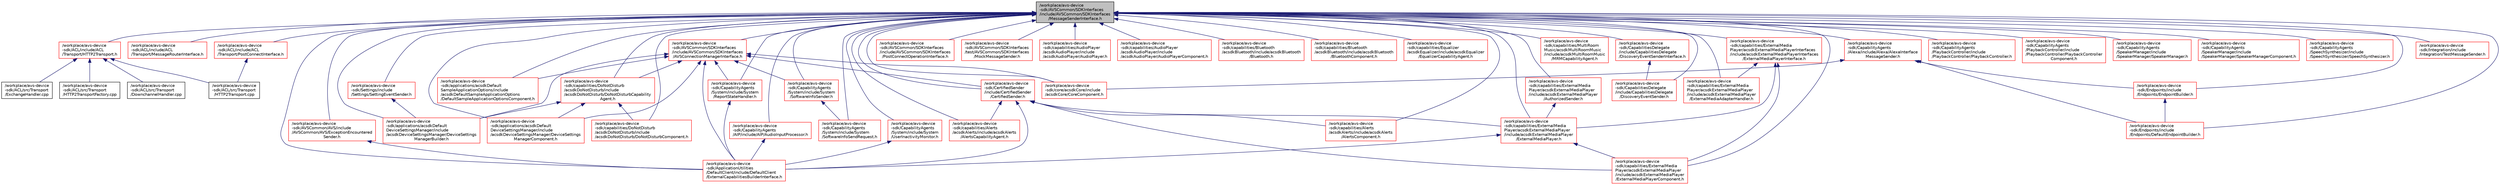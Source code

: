 digraph "/workplace/avs-device-sdk/AVSCommon/SDKInterfaces/include/AVSCommon/SDKInterfaces/MessageSenderInterface.h"
{
  edge [fontname="Helvetica",fontsize="10",labelfontname="Helvetica",labelfontsize="10"];
  node [fontname="Helvetica",fontsize="10",shape=record];
  Node16 [label="/workplace/avs-device\l-sdk/AVSCommon/SDKInterfaces\l/include/AVSCommon/SDKInterfaces\l/MessageSenderInterface.h",height=0.2,width=0.4,color="black", fillcolor="grey75", style="filled", fontcolor="black"];
  Node16 -> Node17 [dir="back",color="midnightblue",fontsize="10",style="solid",fontname="Helvetica"];
  Node17 [label="/workplace/avs-device\l-sdk/ACL/include/ACL\l/Transport/HTTP2Transport.h",height=0.2,width=0.4,color="red", fillcolor="white", style="filled",URL="$_h_t_t_p2_transport_8h.html"];
  Node17 -> Node18 [dir="back",color="midnightblue",fontsize="10",style="solid",fontname="Helvetica"];
  Node18 [label="/workplace/avs-device\l-sdk/ACL/src/Transport\l/DownchannelHandler.cpp",height=0.2,width=0.4,color="black", fillcolor="white", style="filled",URL="$_downchannel_handler_8cpp.html"];
  Node17 -> Node19 [dir="back",color="midnightblue",fontsize="10",style="solid",fontname="Helvetica"];
  Node19 [label="/workplace/avs-device\l-sdk/ACL/src/Transport\l/ExchangeHandler.cpp",height=0.2,width=0.4,color="black", fillcolor="white", style="filled",URL="$_exchange_handler_8cpp.html"];
  Node17 -> Node20 [dir="back",color="midnightblue",fontsize="10",style="solid",fontname="Helvetica"];
  Node20 [label="/workplace/avs-device\l-sdk/ACL/src/Transport\l/HTTP2Transport.cpp",height=0.2,width=0.4,color="black", fillcolor="white", style="filled",URL="$_h_t_t_p2_transport_8cpp.html"];
  Node17 -> Node21 [dir="back",color="midnightblue",fontsize="10",style="solid",fontname="Helvetica"];
  Node21 [label="/workplace/avs-device\l-sdk/ACL/src/Transport\l/HTTP2TransportFactory.cpp",height=0.2,width=0.4,color="black", fillcolor="white", style="filled",URL="$_h_t_t_p2_transport_factory_8cpp.html"];
  Node16 -> Node25 [dir="back",color="midnightblue",fontsize="10",style="solid",fontname="Helvetica"];
  Node25 [label="/workplace/avs-device\l-sdk/ACL/include/ACL\l/Transport/MessageRouterInterface.h",height=0.2,width=0.4,color="red", fillcolor="white", style="filled",URL="$_message_router_interface_8h.html"];
  Node16 -> Node74 [dir="back",color="midnightblue",fontsize="10",style="solid",fontname="Helvetica"];
  Node74 [label="/workplace/avs-device\l-sdk/ACL/include/ACL\l/Transport/PostConnectInterface.h",height=0.2,width=0.4,color="red", fillcolor="white", style="filled",URL="$_post_connect_interface_8h.html"];
  Node74 -> Node20 [dir="back",color="midnightblue",fontsize="10",style="solid",fontname="Helvetica"];
  Node16 -> Node85 [dir="back",color="midnightblue",fontsize="10",style="solid",fontname="Helvetica"];
  Node85 [label="/workplace/avs-device\l-sdk/applications/acsdkDefault\lDeviceSettingsManager/include\l/acsdkDeviceSettingsManager/DeviceSettings\lManagerBuilder.h",height=0.2,width=0.4,color="red", fillcolor="white", style="filled",URL="$_device_settings_manager_builder_8h.html"];
  Node16 -> Node88 [dir="back",color="midnightblue",fontsize="10",style="solid",fontname="Helvetica"];
  Node88 [label="/workplace/avs-device\l-sdk/applications/acsdkDefault\lDeviceSettingsManager/include\l/acsdkDeviceSettingsManager/DeviceSettings\lManagerComponent.h",height=0.2,width=0.4,color="red", fillcolor="white", style="filled",URL="$_device_settings_manager_component_8h.html"];
  Node16 -> Node89 [dir="back",color="midnightblue",fontsize="10",style="solid",fontname="Helvetica"];
  Node89 [label="/workplace/avs-device\l-sdk/applications/acsdkDefault\lSampleApplicationOptions/include\l/acsdkDefaultSampleApplicationOptions\l/DefaultSampleApplicationOptionsComponent.h",height=0.2,width=0.4,color="red", fillcolor="white", style="filled",URL="$_default_sample_application_options_component_8h.html"];
  Node16 -> Node92 [dir="back",color="midnightblue",fontsize="10",style="solid",fontname="Helvetica"];
  Node92 [label="/workplace/avs-device\l-sdk/ApplicationUtilities\l/DefaultClient/include/DefaultClient\l/ExternalCapabilitiesBuilderInterface.h",height=0.2,width=0.4,color="red", fillcolor="white", style="filled",URL="$_external_capabilities_builder_interface_8h.html"];
  Node16 -> Node95 [dir="back",color="midnightblue",fontsize="10",style="solid",fontname="Helvetica"];
  Node95 [label="/workplace/avs-device\l-sdk/AVSCommon/AVS/include\l/AVSCommon/AVS/ExceptionEncountered\lSender.h",height=0.2,width=0.4,color="red", fillcolor="white", style="filled",URL="$_exception_encountered_sender_8h.html"];
  Node95 -> Node92 [dir="back",color="midnightblue",fontsize="10",style="solid",fontname="Helvetica"];
  Node16 -> Node99 [dir="back",color="midnightblue",fontsize="10",style="solid",fontname="Helvetica"];
  Node99 [label="/workplace/avs-device\l-sdk/AVSCommon/SDKInterfaces\l/include/AVSCommon/SDKInterfaces\l/AVSConnectionManagerInterface.h",height=0.2,width=0.4,color="red", fillcolor="white", style="filled",URL="$_a_v_s_connection_manager_interface_8h.html"];
  Node99 -> Node85 [dir="back",color="midnightblue",fontsize="10",style="solid",fontname="Helvetica"];
  Node99 -> Node88 [dir="back",color="midnightblue",fontsize="10",style="solid",fontname="Helvetica"];
  Node99 -> Node89 [dir="back",color="midnightblue",fontsize="10",style="solid",fontname="Helvetica"];
  Node99 -> Node92 [dir="back",color="midnightblue",fontsize="10",style="solid",fontname="Helvetica"];
  Node99 -> Node121 [dir="back",color="midnightblue",fontsize="10",style="solid",fontname="Helvetica"];
  Node121 [label="/workplace/avs-device\l-sdk/capabilities/DoNotDisturb\l/acsdkDoNotDisturb/include\l/acsdkDoNotDisturb/DoNotDisturbCapability\lAgent.h",height=0.2,width=0.4,color="red", fillcolor="white", style="filled",URL="$_do_not_disturb_capability_agent_8h.html"];
  Node121 -> Node85 [dir="back",color="midnightblue",fontsize="10",style="solid",fontname="Helvetica"];
  Node121 -> Node88 [dir="back",color="midnightblue",fontsize="10",style="solid",fontname="Helvetica"];
  Node121 -> Node122 [dir="back",color="midnightblue",fontsize="10",style="solid",fontname="Helvetica"];
  Node122 [label="/workplace/avs-device\l-sdk/capabilities/DoNotDisturb\l/acsdkDoNotDisturb/include\l/acsdkDoNotDisturb/DoNotDisturbComponent.h",height=0.2,width=0.4,color="red", fillcolor="white", style="filled",URL="$_do_not_disturb_component_8h.html"];
  Node99 -> Node127 [dir="back",color="midnightblue",fontsize="10",style="solid",fontname="Helvetica"];
  Node127 [label="/workplace/avs-device\l-sdk/CapabilityAgents\l/System/include/System\l/ReportStateHandler.h",height=0.2,width=0.4,color="red", fillcolor="white", style="filled",URL="$_report_state_handler_8h.html"];
  Node127 -> Node92 [dir="back",color="midnightblue",fontsize="10",style="solid",fontname="Helvetica"];
  Node99 -> Node31 [dir="back",color="midnightblue",fontsize="10",style="solid",fontname="Helvetica"];
  Node31 [label="/workplace/avs-device\l-sdk/CapabilityAgents\l/System/include/System\l/SoftwareInfoSender.h",height=0.2,width=0.4,color="red", fillcolor="white", style="filled",URL="$_software_info_sender_8h.html"];
  Node31 -> Node47 [dir="back",color="midnightblue",fontsize="10",style="solid",fontname="Helvetica"];
  Node47 [label="/workplace/avs-device\l-sdk/CapabilityAgents\l/System/include/System\l/SoftwareInfoSendRequest.h",height=0.2,width=0.4,color="red", fillcolor="white", style="filled",URL="$_software_info_send_request_8h.html"];
  Node99 -> Node129 [dir="back",color="midnightblue",fontsize="10",style="solid",fontname="Helvetica"];
  Node129 [label="/workplace/avs-device\l-sdk/CertifiedSender\l/include/CertifiedSender\l/CertifiedSender.h",height=0.2,width=0.4,color="red", fillcolor="white", style="filled",URL="$_certified_sender_8h.html"];
  Node129 -> Node92 [dir="back",color="midnightblue",fontsize="10",style="solid",fontname="Helvetica"];
  Node129 -> Node130 [dir="back",color="midnightblue",fontsize="10",style="solid",fontname="Helvetica"];
  Node130 [label="/workplace/avs-device\l-sdk/capabilities/Alerts\l/acsdkAlerts/include/acsdkAlerts\l/AlertsCapabilityAgent.h",height=0.2,width=0.4,color="red", fillcolor="white", style="filled",URL="$_alerts_capability_agent_8h.html"];
  Node129 -> Node133 [dir="back",color="midnightblue",fontsize="10",style="solid",fontname="Helvetica"];
  Node133 [label="/workplace/avs-device\l-sdk/capabilities/Alerts\l/acsdkAlerts/include/acsdkAlerts\l/AlertsComponent.h",height=0.2,width=0.4,color="red", fillcolor="white", style="filled",URL="$_alerts_component_8h.html"];
  Node129 -> Node134 [dir="back",color="midnightblue",fontsize="10",style="solid",fontname="Helvetica"];
  Node134 [label="/workplace/avs-device\l-sdk/capabilities/ExternalMedia\lPlayer/acsdkExternalMediaPlayer\l/include/acsdkExternalMediaPlayer\l/ExternalMediaPlayer.h",height=0.2,width=0.4,color="red", fillcolor="white", style="filled",URL="$_external_media_player_8h.html"];
  Node134 -> Node92 [dir="back",color="midnightblue",fontsize="10",style="solid",fontname="Helvetica"];
  Node134 -> Node135 [dir="back",color="midnightblue",fontsize="10",style="solid",fontname="Helvetica"];
  Node135 [label="/workplace/avs-device\l-sdk/capabilities/ExternalMedia\lPlayer/acsdkExternalMediaPlayer\l/include/acsdkExternalMediaPlayer\l/ExternalMediaPlayerComponent.h",height=0.2,width=0.4,color="red", fillcolor="white", style="filled",URL="$_external_media_player_component_8h.html"];
  Node129 -> Node135 [dir="back",color="midnightblue",fontsize="10",style="solid",fontname="Helvetica"];
  Node99 -> Node140 [dir="back",color="midnightblue",fontsize="10",style="solid",fontname="Helvetica"];
  Node140 [label="/workplace/avs-device\l-sdk/core/acsdkCore/include\l/acsdkCore/CoreComponent.h",height=0.2,width=0.4,color="red", fillcolor="white", style="filled",URL="$_core_component_8h.html"];
  Node16 -> Node161 [dir="back",color="midnightblue",fontsize="10",style="solid",fontname="Helvetica"];
  Node161 [label="/workplace/avs-device\l-sdk/AVSCommon/SDKInterfaces\l/include/AVSCommon/SDKInterfaces\l/PostConnectOperationInterface.h",height=0.2,width=0.4,color="red", fillcolor="white", style="filled",URL="$_post_connect_operation_interface_8h.html"];
  Node16 -> Node191 [dir="back",color="midnightblue",fontsize="10",style="solid",fontname="Helvetica"];
  Node191 [label="/workplace/avs-device\l-sdk/AVSCommon/SDKInterfaces\l/test/AVSCommon/SDKInterfaces\l/MockMessageSender.h",height=0.2,width=0.4,color="red", fillcolor="white", style="filled",URL="$_mock_message_sender_8h.html"];
  Node16 -> Node130 [dir="back",color="midnightblue",fontsize="10",style="solid",fontname="Helvetica"];
  Node16 -> Node133 [dir="back",color="midnightblue",fontsize="10",style="solid",fontname="Helvetica"];
  Node16 -> Node199 [dir="back",color="midnightblue",fontsize="10",style="solid",fontname="Helvetica"];
  Node199 [label="/workplace/avs-device\l-sdk/capabilities/AudioPlayer\l/acsdkAudioPlayer/include\l/acsdkAudioPlayer/AudioPlayer.h",height=0.2,width=0.4,color="red", fillcolor="white", style="filled",URL="$_audio_player_8h.html"];
  Node16 -> Node202 [dir="back",color="midnightblue",fontsize="10",style="solid",fontname="Helvetica"];
  Node202 [label="/workplace/avs-device\l-sdk/capabilities/AudioPlayer\l/acsdkAudioPlayer/include\l/acsdkAudioPlayer/AudioPlayerComponent.h",height=0.2,width=0.4,color="red", fillcolor="white", style="filled",URL="$_audio_player_component_8h.html"];
  Node16 -> Node203 [dir="back",color="midnightblue",fontsize="10",style="solid",fontname="Helvetica"];
  Node203 [label="/workplace/avs-device\l-sdk/capabilities/Bluetooth\l/acsdkBluetooth/include/acsdkBluetooth\l/Bluetooth.h",height=0.2,width=0.4,color="red", fillcolor="white", style="filled",URL="$_bluetooth_8h.html"];
  Node16 -> Node206 [dir="back",color="midnightblue",fontsize="10",style="solid",fontname="Helvetica"];
  Node206 [label="/workplace/avs-device\l-sdk/capabilities/Bluetooth\l/acsdkBluetooth/include/acsdkBluetooth\l/BluetoothComponent.h",height=0.2,width=0.4,color="red", fillcolor="white", style="filled",URL="$_bluetooth_component_8h.html"];
  Node16 -> Node121 [dir="back",color="midnightblue",fontsize="10",style="solid",fontname="Helvetica"];
  Node16 -> Node122 [dir="back",color="midnightblue",fontsize="10",style="solid",fontname="Helvetica"];
  Node16 -> Node165 [dir="back",color="midnightblue",fontsize="10",style="solid",fontname="Helvetica"];
  Node165 [label="/workplace/avs-device\l-sdk/capabilities/Equalizer\l/acsdkEqualizer/include/acsdkEqualizer\l/EqualizerCapabilityAgent.h",height=0.2,width=0.4,color="red", fillcolor="white", style="filled",URL="$_equalizer_capability_agent_8h.html"];
  Node16 -> Node207 [dir="back",color="midnightblue",fontsize="10",style="solid",fontname="Helvetica"];
  Node207 [label="/workplace/avs-device\l-sdk/capabilities/ExternalMedia\lPlayer/acsdkExternalMediaPlayer\l/include/acsdkExternalMediaPlayer\l/AuthorizedSender.h",height=0.2,width=0.4,color="red", fillcolor="white", style="filled",URL="$_authorized_sender_8h.html"];
  Node207 -> Node134 [dir="back",color="midnightblue",fontsize="10",style="solid",fontname="Helvetica"];
  Node16 -> Node209 [dir="back",color="midnightblue",fontsize="10",style="solid",fontname="Helvetica"];
  Node209 [label="/workplace/avs-device\l-sdk/capabilities/ExternalMedia\lPlayer/acsdkExternalMediaPlayer\l/include/acsdkExternalMediaPlayer\l/ExternalMediaAdapterHandler.h",height=0.2,width=0.4,color="red", fillcolor="white", style="filled",URL="$_external_media_adapter_handler_8h.html"];
  Node16 -> Node134 [dir="back",color="midnightblue",fontsize="10",style="solid",fontname="Helvetica"];
  Node16 -> Node135 [dir="back",color="midnightblue",fontsize="10",style="solid",fontname="Helvetica"];
  Node16 -> Node211 [dir="back",color="midnightblue",fontsize="10",style="solid",fontname="Helvetica"];
  Node211 [label="/workplace/avs-device\l-sdk/capabilities/ExternalMedia\lPlayer/acsdkExternalMediaPlayerInterfaces\l/include/acsdkExternalMediaPlayerInterfaces\l/ExternalMediaPlayerInterface.h",height=0.2,width=0.4,color="red", fillcolor="white", style="filled",URL="$_external_media_player_interface_8h.html"];
  Node211 -> Node209 [dir="back",color="midnightblue",fontsize="10",style="solid",fontname="Helvetica"];
  Node211 -> Node134 [dir="back",color="midnightblue",fontsize="10",style="solid",fontname="Helvetica"];
  Node211 -> Node135 [dir="back",color="midnightblue",fontsize="10",style="solid",fontname="Helvetica"];
  Node16 -> Node212 [dir="back",color="midnightblue",fontsize="10",style="solid",fontname="Helvetica"];
  Node212 [label="/workplace/avs-device\l-sdk/capabilities/MultiRoom\lMusic/acsdkMultiRoomMusic\l/include/acsdkMultiRoomMusic\l/MRMCapabilityAgent.h",height=0.2,width=0.4,color="red", fillcolor="white", style="filled",URL="$_m_r_m_capability_agent_8h.html"];
  Node16 -> Node215 [dir="back",color="midnightblue",fontsize="10",style="solid",fontname="Helvetica"];
  Node215 [label="/workplace/avs-device\l-sdk/CapabilitiesDelegate\l/include/CapabilitiesDelegate\l/DiscoveryEventSender.h",height=0.2,width=0.4,color="red", fillcolor="white", style="filled",URL="$_discovery_event_sender_8h.html"];
  Node16 -> Node217 [dir="back",color="midnightblue",fontsize="10",style="solid",fontname="Helvetica"];
  Node217 [label="/workplace/avs-device\l-sdk/CapabilitiesDelegate\l/include/CapabilitiesDelegate\l/DiscoveryEventSenderInterface.h",height=0.2,width=0.4,color="red", fillcolor="white", style="filled",URL="$_discovery_event_sender_interface_8h.html"];
  Node217 -> Node215 [dir="back",color="midnightblue",fontsize="10",style="solid",fontname="Helvetica"];
  Node16 -> Node219 [dir="back",color="midnightblue",fontsize="10",style="solid",fontname="Helvetica"];
  Node219 [label="/workplace/avs-device\l-sdk/CapabilityAgents\l/AIP/include/AIP/AudioInputProcessor.h",height=0.2,width=0.4,color="red", fillcolor="white", style="filled",URL="$_audio_input_processor_8h.html"];
  Node219 -> Node92 [dir="back",color="midnightblue",fontsize="10",style="solid",fontname="Helvetica"];
  Node16 -> Node220 [dir="back",color="midnightblue",fontsize="10",style="solid",fontname="Helvetica"];
  Node220 [label="/workplace/avs-device\l-sdk/CapabilityAgents\l/Alexa/include/Alexa/AlexaInterface\lMessageSender.h",height=0.2,width=0.4,color="red", fillcolor="white", style="filled",URL="$_alexa_interface_message_sender_8h.html"];
  Node220 -> Node140 [dir="back",color="midnightblue",fontsize="10",style="solid",fontname="Helvetica"];
  Node220 -> Node222 [dir="back",color="midnightblue",fontsize="10",style="solid",fontname="Helvetica"];
  Node222 [label="/workplace/avs-device\l-sdk/Endpoints/include\l/Endpoints/DefaultEndpointBuilder.h",height=0.2,width=0.4,color="red", fillcolor="white", style="filled",URL="$_default_endpoint_builder_8h.html"];
  Node220 -> Node224 [dir="back",color="midnightblue",fontsize="10",style="solid",fontname="Helvetica"];
  Node224 [label="/workplace/avs-device\l-sdk/Endpoints/include\l/Endpoints/EndpointBuilder.h",height=0.2,width=0.4,color="red", fillcolor="white", style="filled",URL="$_endpoint_builder_8h.html"];
  Node224 -> Node222 [dir="back",color="midnightblue",fontsize="10",style="solid",fontname="Helvetica"];
  Node16 -> Node226 [dir="back",color="midnightblue",fontsize="10",style="solid",fontname="Helvetica"];
  Node226 [label="/workplace/avs-device\l-sdk/CapabilityAgents\l/PlaybackController/include\l/PlaybackController/PlaybackController.h",height=0.2,width=0.4,color="red", fillcolor="white", style="filled",URL="$_playback_controller_8h.html"];
  Node16 -> Node231 [dir="back",color="midnightblue",fontsize="10",style="solid",fontname="Helvetica"];
  Node231 [label="/workplace/avs-device\l-sdk/CapabilityAgents\l/PlaybackController/include\l/PlaybackController/PlaybackController\lComponent.h",height=0.2,width=0.4,color="red", fillcolor="white", style="filled",URL="$_playback_controller_component_8h.html"];
  Node16 -> Node232 [dir="back",color="midnightblue",fontsize="10",style="solid",fontname="Helvetica"];
  Node232 [label="/workplace/avs-device\l-sdk/CapabilityAgents\l/SpeakerManager/include\l/SpeakerManager/SpeakerManager.h",height=0.2,width=0.4,color="red", fillcolor="white", style="filled",URL="$_speaker_manager_8h.html"];
  Node16 -> Node235 [dir="back",color="midnightblue",fontsize="10",style="solid",fontname="Helvetica"];
  Node235 [label="/workplace/avs-device\l-sdk/CapabilityAgents\l/SpeakerManager/include\l/SpeakerManager/SpeakerManagerComponent.h",height=0.2,width=0.4,color="red", fillcolor="white", style="filled",URL="$_speaker_manager_component_8h.html"];
  Node16 -> Node236 [dir="back",color="midnightblue",fontsize="10",style="solid",fontname="Helvetica"];
  Node236 [label="/workplace/avs-device\l-sdk/CapabilityAgents\l/SpeechSynthesizer/include\l/SpeechSynthesizer/SpeechSynthesizer.h",height=0.2,width=0.4,color="red", fillcolor="white", style="filled",URL="$_speech_synthesizer_8h.html"];
  Node16 -> Node127 [dir="back",color="midnightblue",fontsize="10",style="solid",fontname="Helvetica"];
  Node16 -> Node31 [dir="back",color="midnightblue",fontsize="10",style="solid",fontname="Helvetica"];
  Node16 -> Node47 [dir="back",color="midnightblue",fontsize="10",style="solid",fontname="Helvetica"];
  Node16 -> Node238 [dir="back",color="midnightblue",fontsize="10",style="solid",fontname="Helvetica"];
  Node238 [label="/workplace/avs-device\l-sdk/CapabilityAgents\l/System/include/System\l/UserInactivityMonitor.h",height=0.2,width=0.4,color="red", fillcolor="white", style="filled",URL="$_user_inactivity_monitor_8h.html"];
  Node238 -> Node92 [dir="back",color="midnightblue",fontsize="10",style="solid",fontname="Helvetica"];
  Node16 -> Node129 [dir="back",color="midnightblue",fontsize="10",style="solid",fontname="Helvetica"];
  Node16 -> Node140 [dir="back",color="midnightblue",fontsize="10",style="solid",fontname="Helvetica"];
  Node16 -> Node222 [dir="back",color="midnightblue",fontsize="10",style="solid",fontname="Helvetica"];
  Node16 -> Node224 [dir="back",color="midnightblue",fontsize="10",style="solid",fontname="Helvetica"];
  Node16 -> Node51 [dir="back",color="midnightblue",fontsize="10",style="solid",fontname="Helvetica"];
  Node51 [label="/workplace/avs-device\l-sdk/Integration/include\l/Integration/TestMessageSender.h",height=0.2,width=0.4,color="red", fillcolor="white", style="filled",URL="$_test_message_sender_8h.html"];
  Node16 -> Node240 [dir="back",color="midnightblue",fontsize="10",style="solid",fontname="Helvetica"];
  Node240 [label="/workplace/avs-device\l-sdk/Settings/include\l/Settings/SettingEventSender.h",height=0.2,width=0.4,color="red", fillcolor="white", style="filled",URL="$_setting_event_sender_8h.html"];
  Node240 -> Node85 [dir="back",color="midnightblue",fontsize="10",style="solid",fontname="Helvetica"];
}
